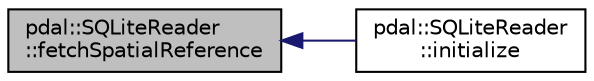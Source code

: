 digraph "pdal::SQLiteReader::fetchSpatialReference"
{
  edge [fontname="Helvetica",fontsize="10",labelfontname="Helvetica",labelfontsize="10"];
  node [fontname="Helvetica",fontsize="10",shape=record];
  rankdir="LR";
  Node1 [label="pdal::SQLiteReader\l::fetchSpatialReference",height=0.2,width=0.4,color="black", fillcolor="grey75", style="filled", fontcolor="black"];
  Node1 -> Node2 [dir="back",color="midnightblue",fontsize="10",style="solid",fontname="Helvetica"];
  Node2 [label="pdal::SQLiteReader\l::initialize",height=0.2,width=0.4,color="black", fillcolor="white", style="filled",URL="$classpdal_1_1SQLiteReader.html#a0fcad21ff1a970222e0123ee62610a7a"];
}

